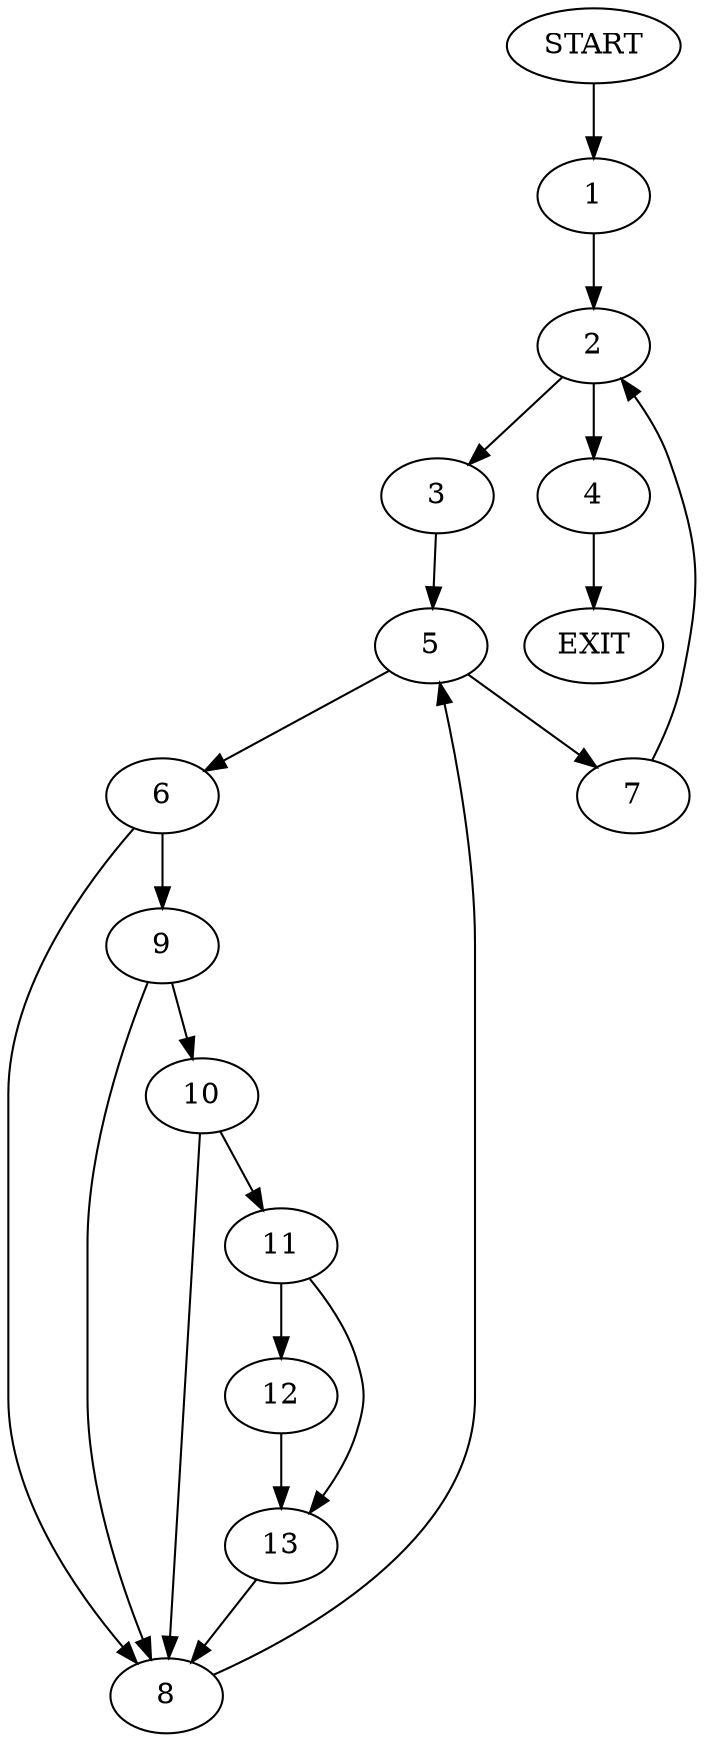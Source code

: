 digraph {
0 [label="START"]
14 [label="EXIT"]
0 -> 1
1 -> 2
2 -> 3
2 -> 4
4 -> 14
3 -> 5
5 -> 6
5 -> 7
6 -> 8
6 -> 9
7 -> 2
9 -> 10
9 -> 8
8 -> 5
10 -> 8
10 -> 11
11 -> 12
11 -> 13
12 -> 13
13 -> 8
}
